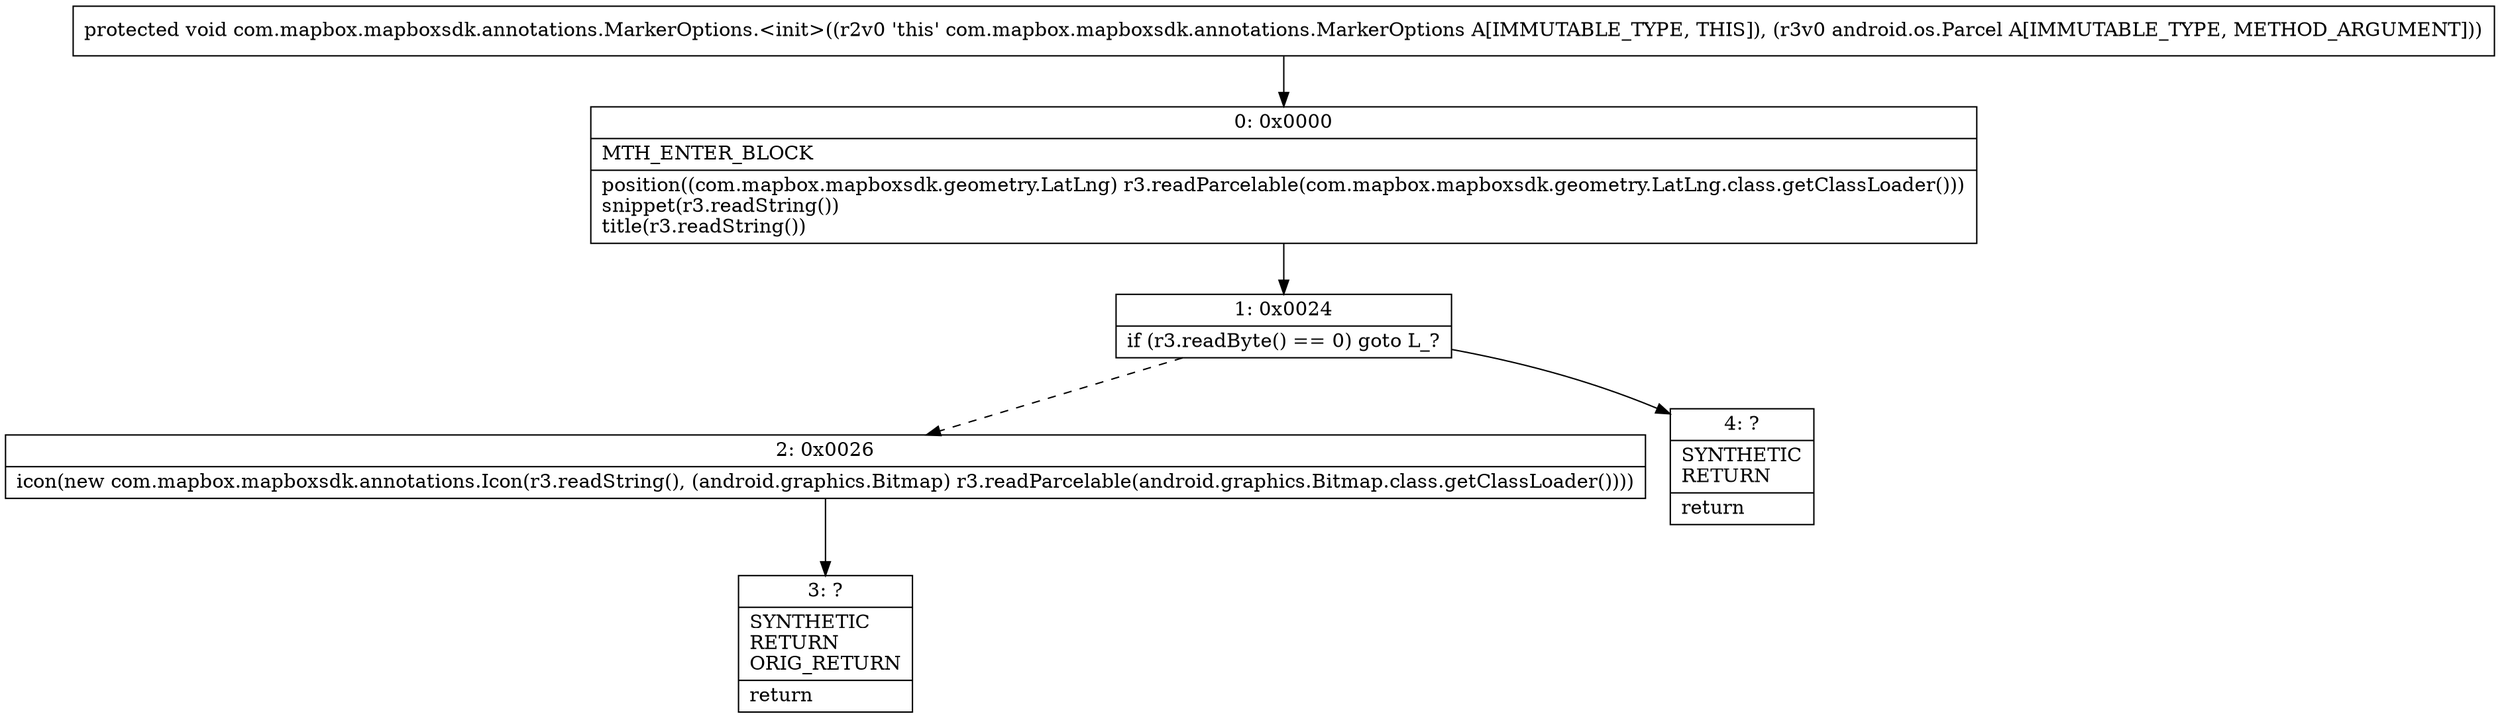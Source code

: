 digraph "CFG forcom.mapbox.mapboxsdk.annotations.MarkerOptions.\<init\>(Landroid\/os\/Parcel;)V" {
Node_0 [shape=record,label="{0\:\ 0x0000|MTH_ENTER_BLOCK\l|position((com.mapbox.mapboxsdk.geometry.LatLng) r3.readParcelable(com.mapbox.mapboxsdk.geometry.LatLng.class.getClassLoader()))\lsnippet(r3.readString())\ltitle(r3.readString())\l}"];
Node_1 [shape=record,label="{1\:\ 0x0024|if (r3.readByte() == 0) goto L_?\l}"];
Node_2 [shape=record,label="{2\:\ 0x0026|icon(new com.mapbox.mapboxsdk.annotations.Icon(r3.readString(), (android.graphics.Bitmap) r3.readParcelable(android.graphics.Bitmap.class.getClassLoader())))\l}"];
Node_3 [shape=record,label="{3\:\ ?|SYNTHETIC\lRETURN\lORIG_RETURN\l|return\l}"];
Node_4 [shape=record,label="{4\:\ ?|SYNTHETIC\lRETURN\l|return\l}"];
MethodNode[shape=record,label="{protected void com.mapbox.mapboxsdk.annotations.MarkerOptions.\<init\>((r2v0 'this' com.mapbox.mapboxsdk.annotations.MarkerOptions A[IMMUTABLE_TYPE, THIS]), (r3v0 android.os.Parcel A[IMMUTABLE_TYPE, METHOD_ARGUMENT])) }"];
MethodNode -> Node_0;
Node_0 -> Node_1;
Node_1 -> Node_2[style=dashed];
Node_1 -> Node_4;
Node_2 -> Node_3;
}

